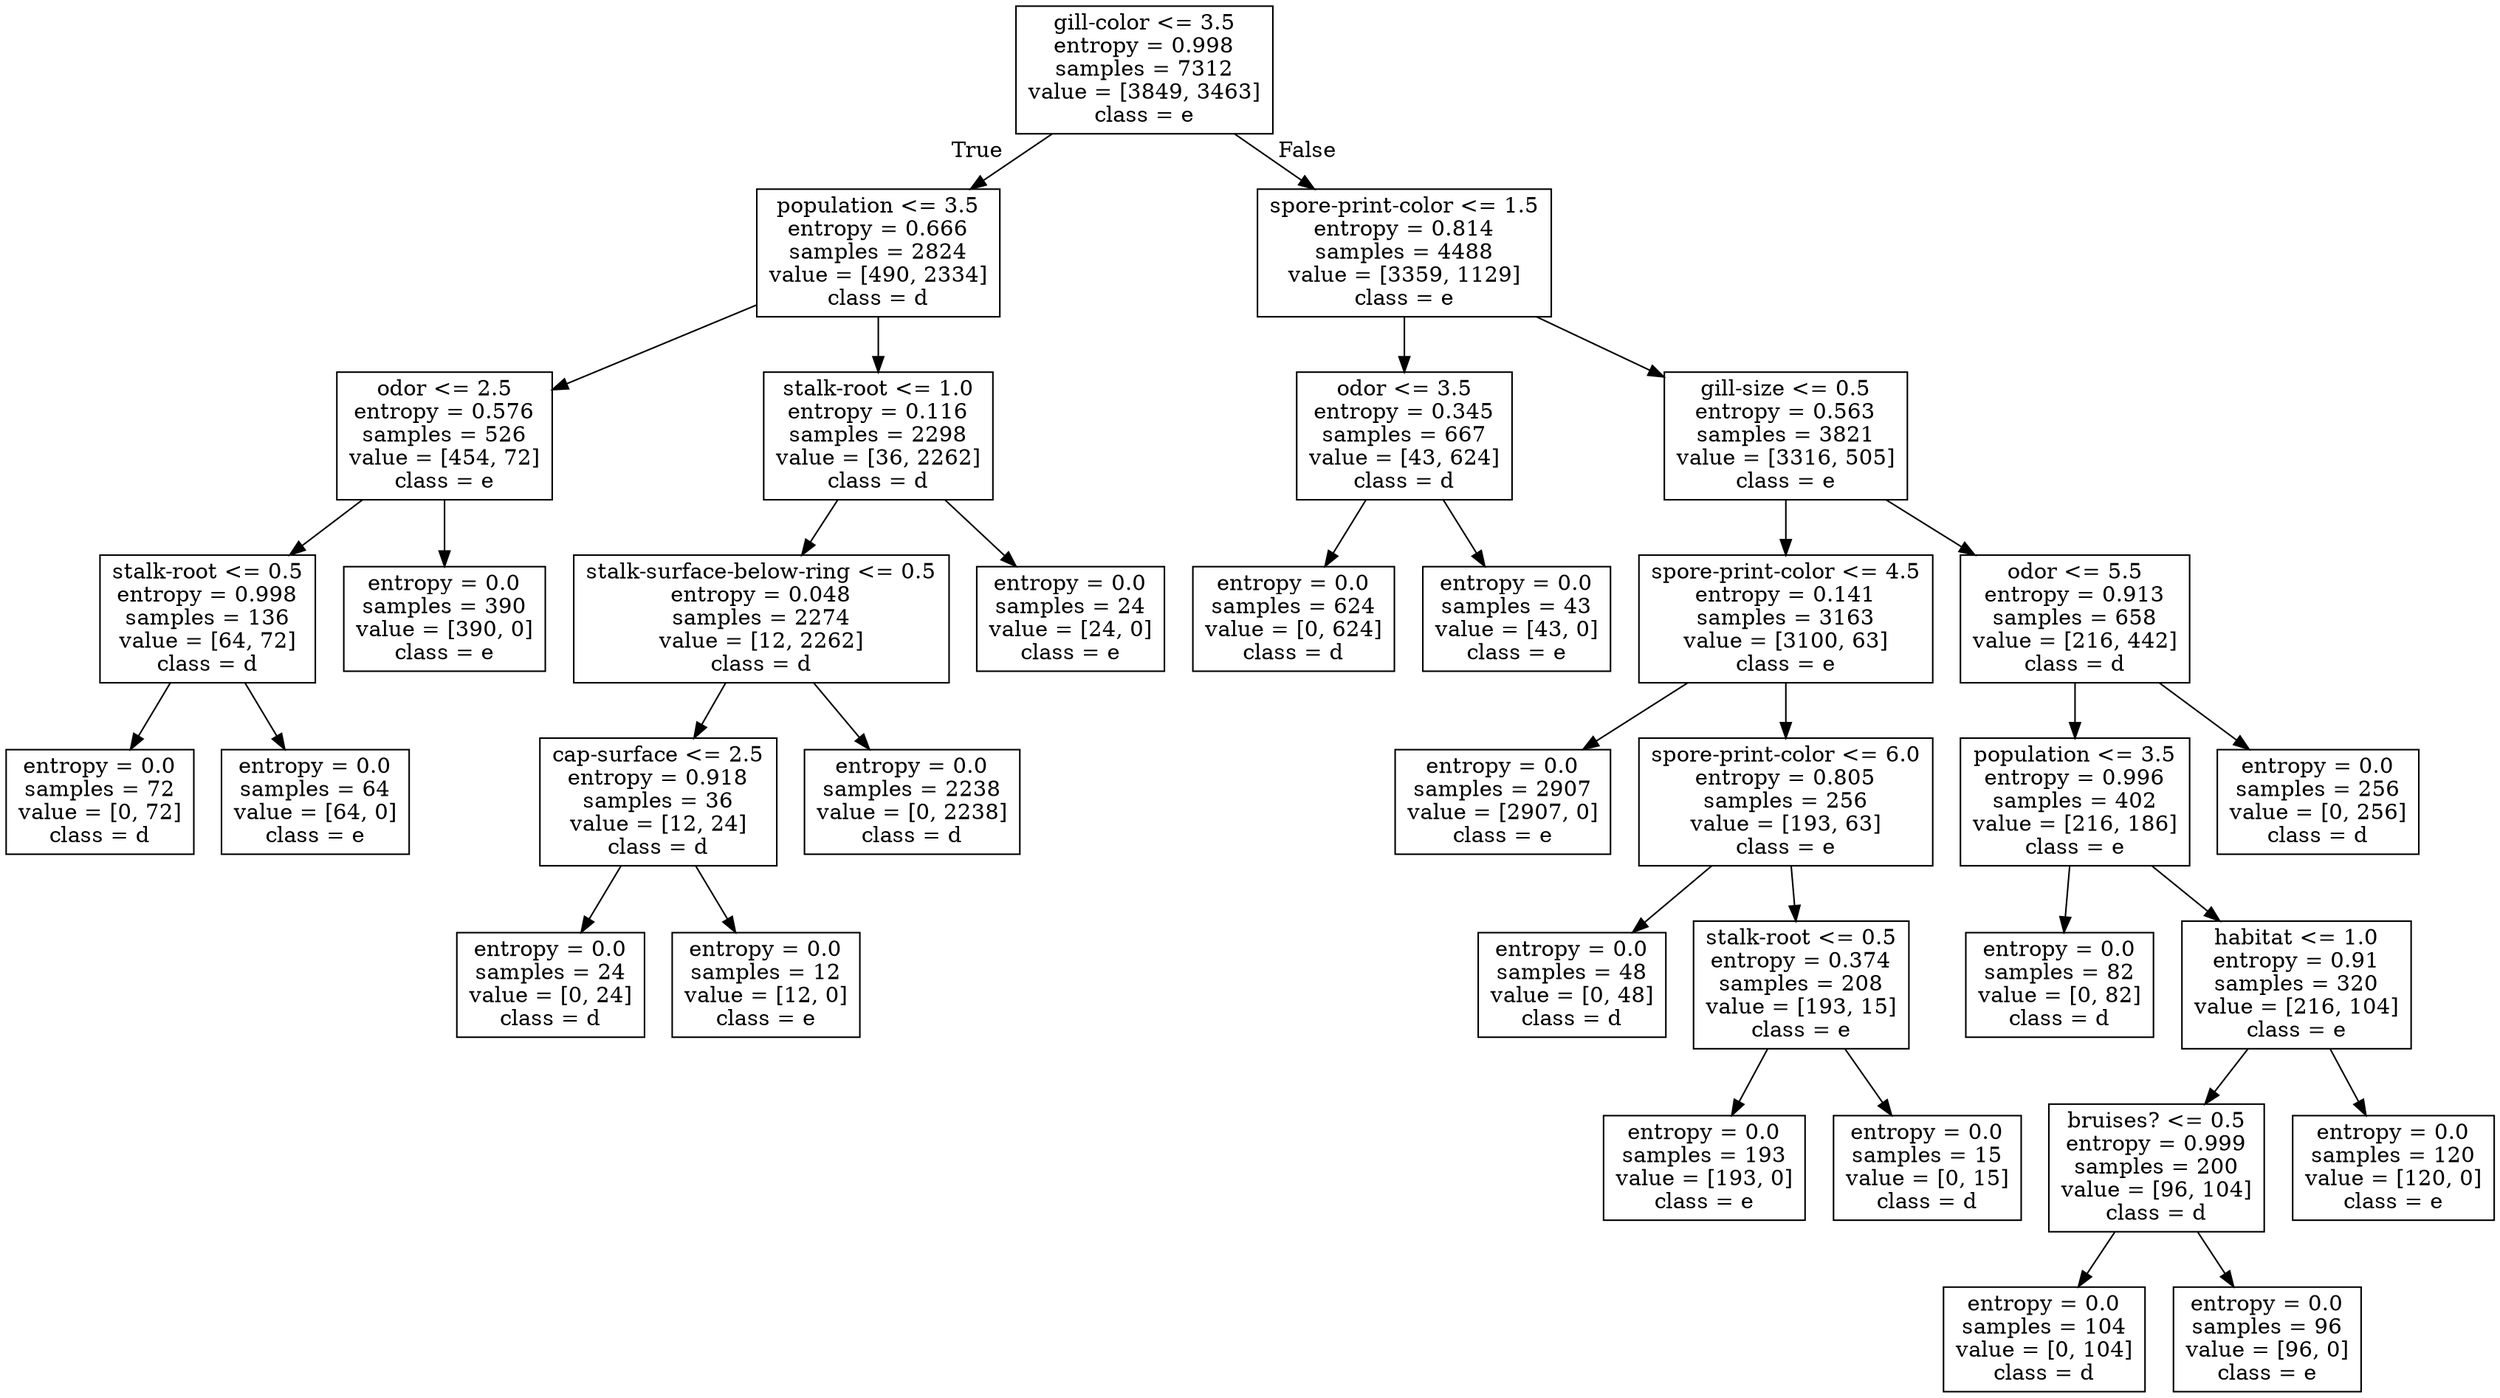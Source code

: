 digraph Tree {
node [shape=box] ;
0 [label="gill-color <= 3.5\nentropy = 0.998\nsamples = 7312\nvalue = [3849, 3463]\nclass = e"] ;
1 [label="population <= 3.5\nentropy = 0.666\nsamples = 2824\nvalue = [490, 2334]\nclass = d"] ;
0 -> 1 [labeldistance=2.5, labelangle=45, headlabel="True"] ;
2 [label="odor <= 2.5\nentropy = 0.576\nsamples = 526\nvalue = [454, 72]\nclass = e"] ;
1 -> 2 ;
3 [label="stalk-root <= 0.5\nentropy = 0.998\nsamples = 136\nvalue = [64, 72]\nclass = d"] ;
2 -> 3 ;
4 [label="entropy = 0.0\nsamples = 72\nvalue = [0, 72]\nclass = d"] ;
3 -> 4 ;
5 [label="entropy = 0.0\nsamples = 64\nvalue = [64, 0]\nclass = e"] ;
3 -> 5 ;
6 [label="entropy = 0.0\nsamples = 390\nvalue = [390, 0]\nclass = e"] ;
2 -> 6 ;
7 [label="stalk-root <= 1.0\nentropy = 0.116\nsamples = 2298\nvalue = [36, 2262]\nclass = d"] ;
1 -> 7 ;
8 [label="stalk-surface-below-ring <= 0.5\nentropy = 0.048\nsamples = 2274\nvalue = [12, 2262]\nclass = d"] ;
7 -> 8 ;
9 [label="cap-surface <= 2.5\nentropy = 0.918\nsamples = 36\nvalue = [12, 24]\nclass = d"] ;
8 -> 9 ;
10 [label="entropy = 0.0\nsamples = 24\nvalue = [0, 24]\nclass = d"] ;
9 -> 10 ;
11 [label="entropy = 0.0\nsamples = 12\nvalue = [12, 0]\nclass = e"] ;
9 -> 11 ;
12 [label="entropy = 0.0\nsamples = 2238\nvalue = [0, 2238]\nclass = d"] ;
8 -> 12 ;
13 [label="entropy = 0.0\nsamples = 24\nvalue = [24, 0]\nclass = e"] ;
7 -> 13 ;
14 [label="spore-print-color <= 1.5\nentropy = 0.814\nsamples = 4488\nvalue = [3359, 1129]\nclass = e"] ;
0 -> 14 [labeldistance=2.5, labelangle=-45, headlabel="False"] ;
15 [label="odor <= 3.5\nentropy = 0.345\nsamples = 667\nvalue = [43, 624]\nclass = d"] ;
14 -> 15 ;
16 [label="entropy = 0.0\nsamples = 624\nvalue = [0, 624]\nclass = d"] ;
15 -> 16 ;
17 [label="entropy = 0.0\nsamples = 43\nvalue = [43, 0]\nclass = e"] ;
15 -> 17 ;
18 [label="gill-size <= 0.5\nentropy = 0.563\nsamples = 3821\nvalue = [3316, 505]\nclass = e"] ;
14 -> 18 ;
19 [label="spore-print-color <= 4.5\nentropy = 0.141\nsamples = 3163\nvalue = [3100, 63]\nclass = e"] ;
18 -> 19 ;
20 [label="entropy = 0.0\nsamples = 2907\nvalue = [2907, 0]\nclass = e"] ;
19 -> 20 ;
21 [label="spore-print-color <= 6.0\nentropy = 0.805\nsamples = 256\nvalue = [193, 63]\nclass = e"] ;
19 -> 21 ;
22 [label="entropy = 0.0\nsamples = 48\nvalue = [0, 48]\nclass = d"] ;
21 -> 22 ;
23 [label="stalk-root <= 0.5\nentropy = 0.374\nsamples = 208\nvalue = [193, 15]\nclass = e"] ;
21 -> 23 ;
24 [label="entropy = 0.0\nsamples = 193\nvalue = [193, 0]\nclass = e"] ;
23 -> 24 ;
25 [label="entropy = 0.0\nsamples = 15\nvalue = [0, 15]\nclass = d"] ;
23 -> 25 ;
26 [label="odor <= 5.5\nentropy = 0.913\nsamples = 658\nvalue = [216, 442]\nclass = d"] ;
18 -> 26 ;
27 [label="population <= 3.5\nentropy = 0.996\nsamples = 402\nvalue = [216, 186]\nclass = e"] ;
26 -> 27 ;
28 [label="entropy = 0.0\nsamples = 82\nvalue = [0, 82]\nclass = d"] ;
27 -> 28 ;
29 [label="habitat <= 1.0\nentropy = 0.91\nsamples = 320\nvalue = [216, 104]\nclass = e"] ;
27 -> 29 ;
30 [label="bruises? <= 0.5\nentropy = 0.999\nsamples = 200\nvalue = [96, 104]\nclass = d"] ;
29 -> 30 ;
31 [label="entropy = 0.0\nsamples = 104\nvalue = [0, 104]\nclass = d"] ;
30 -> 31 ;
32 [label="entropy = 0.0\nsamples = 96\nvalue = [96, 0]\nclass = e"] ;
30 -> 32 ;
33 [label="entropy = 0.0\nsamples = 120\nvalue = [120, 0]\nclass = e"] ;
29 -> 33 ;
34 [label="entropy = 0.0\nsamples = 256\nvalue = [0, 256]\nclass = d"] ;
26 -> 34 ;
}
